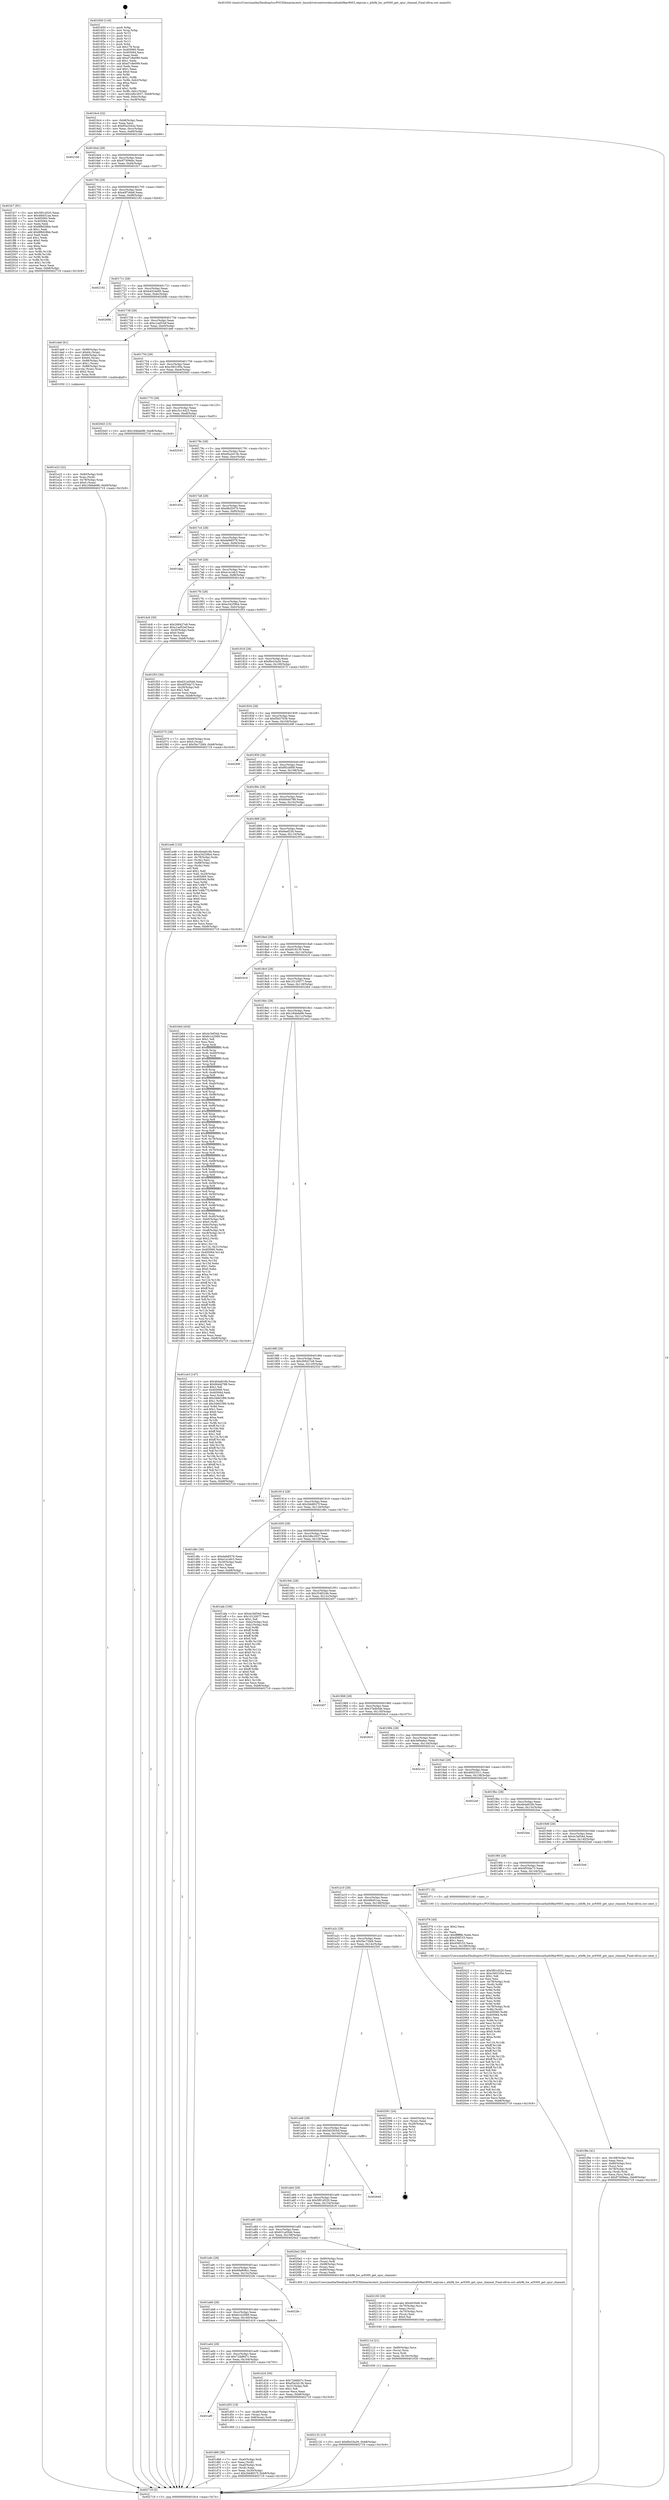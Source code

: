 digraph "0x401650" {
  label = "0x401650 (/mnt/c/Users/mathe/Desktop/tcc/POCII/binaries/extr_linuxdriversnetwirelessathath9kar9003_eeprom.c_ath9k_hw_ar9300_get_spur_channel_Final-ollvm.out::main(0))"
  labelloc = "t"
  node[shape=record]

  Entry [label="",width=0.3,height=0.3,shape=circle,fillcolor=black,style=filled]
  "0x4016c4" [label="{
     0x4016c4 [32]\l
     | [instrs]\l
     &nbsp;&nbsp;0x4016c4 \<+6\>: mov -0xb8(%rbp),%eax\l
     &nbsp;&nbsp;0x4016ca \<+2\>: mov %eax,%ecx\l
     &nbsp;&nbsp;0x4016cc \<+6\>: sub $0x95a2542e,%ecx\l
     &nbsp;&nbsp;0x4016d2 \<+6\>: mov %eax,-0xcc(%rbp)\l
     &nbsp;&nbsp;0x4016d8 \<+6\>: mov %ecx,-0xd0(%rbp)\l
     &nbsp;&nbsp;0x4016de \<+6\>: je 00000000004021b6 \<main+0xb66\>\l
  }"]
  "0x4021b6" [label="{
     0x4021b6\l
  }", style=dashed]
  "0x4016e4" [label="{
     0x4016e4 [28]\l
     | [instrs]\l
     &nbsp;&nbsp;0x4016e4 \<+5\>: jmp 00000000004016e9 \<main+0x99\>\l
     &nbsp;&nbsp;0x4016e9 \<+6\>: mov -0xcc(%rbp),%eax\l
     &nbsp;&nbsp;0x4016ef \<+5\>: sub $0x97309ebc,%eax\l
     &nbsp;&nbsp;0x4016f4 \<+6\>: mov %eax,-0xd4(%rbp)\l
     &nbsp;&nbsp;0x4016fa \<+6\>: je 0000000000401fc7 \<main+0x977\>\l
  }"]
  Exit [label="",width=0.3,height=0.3,shape=circle,fillcolor=black,style=filled,peripheries=2]
  "0x401fc7" [label="{
     0x401fc7 [91]\l
     | [instrs]\l
     &nbsp;&nbsp;0x401fc7 \<+5\>: mov $0x5f01d520,%eax\l
     &nbsp;&nbsp;0x401fcc \<+5\>: mov $0x4fd451aa,%ecx\l
     &nbsp;&nbsp;0x401fd1 \<+7\>: mov 0x405060,%edx\l
     &nbsp;&nbsp;0x401fd8 \<+7\>: mov 0x405064,%esi\l
     &nbsp;&nbsp;0x401fdf \<+2\>: mov %edx,%edi\l
     &nbsp;&nbsp;0x401fe1 \<+6\>: sub $0x8f8d28bb,%edi\l
     &nbsp;&nbsp;0x401fe7 \<+3\>: sub $0x1,%edi\l
     &nbsp;&nbsp;0x401fea \<+6\>: add $0x8f8d28bb,%edi\l
     &nbsp;&nbsp;0x401ff0 \<+3\>: imul %edi,%edx\l
     &nbsp;&nbsp;0x401ff3 \<+3\>: and $0x1,%edx\l
     &nbsp;&nbsp;0x401ff6 \<+3\>: cmp $0x0,%edx\l
     &nbsp;&nbsp;0x401ff9 \<+4\>: sete %r8b\l
     &nbsp;&nbsp;0x401ffd \<+3\>: cmp $0xa,%esi\l
     &nbsp;&nbsp;0x402000 \<+4\>: setl %r9b\l
     &nbsp;&nbsp;0x402004 \<+3\>: mov %r8b,%r10b\l
     &nbsp;&nbsp;0x402007 \<+3\>: and %r9b,%r10b\l
     &nbsp;&nbsp;0x40200a \<+3\>: xor %r9b,%r8b\l
     &nbsp;&nbsp;0x40200d \<+3\>: or %r8b,%r10b\l
     &nbsp;&nbsp;0x402010 \<+4\>: test $0x1,%r10b\l
     &nbsp;&nbsp;0x402014 \<+3\>: cmovne %ecx,%eax\l
     &nbsp;&nbsp;0x402017 \<+6\>: mov %eax,-0xb8(%rbp)\l
     &nbsp;&nbsp;0x40201d \<+5\>: jmp 0000000000402719 \<main+0x10c9\>\l
  }"]
  "0x401700" [label="{
     0x401700 [28]\l
     | [instrs]\l
     &nbsp;&nbsp;0x401700 \<+5\>: jmp 0000000000401705 \<main+0xb5\>\l
     &nbsp;&nbsp;0x401705 \<+6\>: mov -0xcc(%rbp),%eax\l
     &nbsp;&nbsp;0x40170b \<+5\>: sub $0xa0f7dde8,%eax\l
     &nbsp;&nbsp;0x401710 \<+6\>: mov %eax,-0xd8(%rbp)\l
     &nbsp;&nbsp;0x401716 \<+6\>: je 0000000000402192 \<main+0xb42\>\l
  }"]
  "0x402132" [label="{
     0x402132 [15]\l
     | [instrs]\l
     &nbsp;&nbsp;0x402132 \<+10\>: movl $0xf0e33a26,-0xb8(%rbp)\l
     &nbsp;&nbsp;0x40213c \<+5\>: jmp 0000000000402719 \<main+0x10c9\>\l
  }"]
  "0x402192" [label="{
     0x402192\l
  }", style=dashed]
  "0x40171c" [label="{
     0x40171c [28]\l
     | [instrs]\l
     &nbsp;&nbsp;0x40171c \<+5\>: jmp 0000000000401721 \<main+0xd1\>\l
     &nbsp;&nbsp;0x401721 \<+6\>: mov -0xcc(%rbp),%eax\l
     &nbsp;&nbsp;0x401727 \<+5\>: sub $0xb4524e85,%eax\l
     &nbsp;&nbsp;0x40172c \<+6\>: mov %eax,-0xdc(%rbp)\l
     &nbsp;&nbsp;0x401732 \<+6\>: je 000000000040269b \<main+0x104b\>\l
  }"]
  "0x40211d" [label="{
     0x40211d [21]\l
     | [instrs]\l
     &nbsp;&nbsp;0x40211d \<+4\>: mov -0x80(%rbp),%rcx\l
     &nbsp;&nbsp;0x402121 \<+3\>: mov (%rcx),%rcx\l
     &nbsp;&nbsp;0x402124 \<+3\>: mov %rcx,%rdi\l
     &nbsp;&nbsp;0x402127 \<+6\>: mov %eax,-0x16c(%rbp)\l
     &nbsp;&nbsp;0x40212d \<+5\>: call 0000000000401030 \<free@plt\>\l
     | [calls]\l
     &nbsp;&nbsp;0x401030 \{1\} (unknown)\l
  }"]
  "0x40269b" [label="{
     0x40269b\l
  }", style=dashed]
  "0x401738" [label="{
     0x401738 [28]\l
     | [instrs]\l
     &nbsp;&nbsp;0x401738 \<+5\>: jmp 000000000040173d \<main+0xed\>\l
     &nbsp;&nbsp;0x40173d \<+6\>: mov -0xcc(%rbp),%eax\l
     &nbsp;&nbsp;0x401743 \<+5\>: sub $0xc1ad52ef,%eax\l
     &nbsp;&nbsp;0x401748 \<+6\>: mov %eax,-0xe0(%rbp)\l
     &nbsp;&nbsp;0x40174e \<+6\>: je 0000000000401de6 \<main+0x796\>\l
  }"]
  "0x402100" [label="{
     0x402100 [29]\l
     | [instrs]\l
     &nbsp;&nbsp;0x402100 \<+10\>: movabs $0x4030d6,%rdi\l
     &nbsp;&nbsp;0x40210a \<+4\>: mov -0x70(%rbp),%rcx\l
     &nbsp;&nbsp;0x40210e \<+2\>: mov %eax,(%rcx)\l
     &nbsp;&nbsp;0x402110 \<+4\>: mov -0x70(%rbp),%rcx\l
     &nbsp;&nbsp;0x402114 \<+2\>: mov (%rcx),%esi\l
     &nbsp;&nbsp;0x402116 \<+2\>: mov $0x0,%al\l
     &nbsp;&nbsp;0x402118 \<+5\>: call 0000000000401040 \<printf@plt\>\l
     | [calls]\l
     &nbsp;&nbsp;0x401040 \{1\} (unknown)\l
  }"]
  "0x401de6" [label="{
     0x401de6 [61]\l
     | [instrs]\l
     &nbsp;&nbsp;0x401de6 \<+7\>: mov -0x98(%rbp),%rax\l
     &nbsp;&nbsp;0x401ded \<+6\>: movl $0x64,(%rax)\l
     &nbsp;&nbsp;0x401df3 \<+7\>: mov -0x90(%rbp),%rax\l
     &nbsp;&nbsp;0x401dfa \<+6\>: movl $0x64,(%rax)\l
     &nbsp;&nbsp;0x401e00 \<+7\>: mov -0x88(%rbp),%rax\l
     &nbsp;&nbsp;0x401e07 \<+6\>: movl $0x1,(%rax)\l
     &nbsp;&nbsp;0x401e0d \<+7\>: mov -0x88(%rbp),%rax\l
     &nbsp;&nbsp;0x401e14 \<+3\>: movslq (%rax),%rax\l
     &nbsp;&nbsp;0x401e17 \<+4\>: shl $0x2,%rax\l
     &nbsp;&nbsp;0x401e1b \<+3\>: mov %rax,%rdi\l
     &nbsp;&nbsp;0x401e1e \<+5\>: call 0000000000401050 \<malloc@plt\>\l
     | [calls]\l
     &nbsp;&nbsp;0x401050 \{1\} (unknown)\l
  }"]
  "0x401754" [label="{
     0x401754 [28]\l
     | [instrs]\l
     &nbsp;&nbsp;0x401754 \<+5\>: jmp 0000000000401759 \<main+0x109\>\l
     &nbsp;&nbsp;0x401759 \<+6\>: mov -0xcc(%rbp),%eax\l
     &nbsp;&nbsp;0x40175f \<+5\>: sub $0xc583195e,%eax\l
     &nbsp;&nbsp;0x401764 \<+6\>: mov %eax,-0xe4(%rbp)\l
     &nbsp;&nbsp;0x40176a \<+6\>: je 00000000004020d3 \<main+0xa83\>\l
  }"]
  "0x401f9e" [label="{
     0x401f9e [41]\l
     | [instrs]\l
     &nbsp;&nbsp;0x401f9e \<+6\>: mov -0x168(%rbp),%ecx\l
     &nbsp;&nbsp;0x401fa4 \<+3\>: imul %eax,%ecx\l
     &nbsp;&nbsp;0x401fa7 \<+4\>: mov -0x80(%rbp),%rsi\l
     &nbsp;&nbsp;0x401fab \<+3\>: mov (%rsi),%rsi\l
     &nbsp;&nbsp;0x401fae \<+4\>: mov -0x78(%rbp),%rdi\l
     &nbsp;&nbsp;0x401fb2 \<+3\>: movslq (%rdi),%rdi\l
     &nbsp;&nbsp;0x401fb5 \<+3\>: mov %ecx,(%rsi,%rdi,4)\l
     &nbsp;&nbsp;0x401fb8 \<+10\>: movl $0x97309ebc,-0xb8(%rbp)\l
     &nbsp;&nbsp;0x401fc2 \<+5\>: jmp 0000000000402719 \<main+0x10c9\>\l
  }"]
  "0x4020d3" [label="{
     0x4020d3 [15]\l
     | [instrs]\l
     &nbsp;&nbsp;0x4020d3 \<+10\>: movl $0x184bde96,-0xb8(%rbp)\l
     &nbsp;&nbsp;0x4020dd \<+5\>: jmp 0000000000402719 \<main+0x10c9\>\l
  }"]
  "0x401770" [label="{
     0x401770 [28]\l
     | [instrs]\l
     &nbsp;&nbsp;0x401770 \<+5\>: jmp 0000000000401775 \<main+0x125\>\l
     &nbsp;&nbsp;0x401775 \<+6\>: mov -0xcc(%rbp),%eax\l
     &nbsp;&nbsp;0x40177b \<+5\>: sub $0xc5c14423,%eax\l
     &nbsp;&nbsp;0x401780 \<+6\>: mov %eax,-0xe8(%rbp)\l
     &nbsp;&nbsp;0x401786 \<+6\>: je 0000000000402543 \<main+0xef3\>\l
  }"]
  "0x401f76" [label="{
     0x401f76 [40]\l
     | [instrs]\l
     &nbsp;&nbsp;0x401f76 \<+5\>: mov $0x2,%ecx\l
     &nbsp;&nbsp;0x401f7b \<+1\>: cltd\l
     &nbsp;&nbsp;0x401f7c \<+2\>: idiv %ecx\l
     &nbsp;&nbsp;0x401f7e \<+6\>: imul $0xfffffffe,%edx,%ecx\l
     &nbsp;&nbsp;0x401f84 \<+6\>: sub $0x456f153,%ecx\l
     &nbsp;&nbsp;0x401f8a \<+3\>: add $0x1,%ecx\l
     &nbsp;&nbsp;0x401f8d \<+6\>: add $0x456f153,%ecx\l
     &nbsp;&nbsp;0x401f93 \<+6\>: mov %ecx,-0x168(%rbp)\l
     &nbsp;&nbsp;0x401f99 \<+5\>: call 0000000000401160 \<next_i\>\l
     | [calls]\l
     &nbsp;&nbsp;0x401160 \{1\} (/mnt/c/Users/mathe/Desktop/tcc/POCII/binaries/extr_linuxdriversnetwirelessathath9kar9003_eeprom.c_ath9k_hw_ar9300_get_spur_channel_Final-ollvm.out::next_i)\l
  }"]
  "0x402543" [label="{
     0x402543\l
  }", style=dashed]
  "0x40178c" [label="{
     0x40178c [28]\l
     | [instrs]\l
     &nbsp;&nbsp;0x40178c \<+5\>: jmp 0000000000401791 \<main+0x141\>\l
     &nbsp;&nbsp;0x401791 \<+6\>: mov -0xcc(%rbp),%eax\l
     &nbsp;&nbsp;0x401797 \<+5\>: sub $0xd5a2d13b,%eax\l
     &nbsp;&nbsp;0x40179c \<+6\>: mov %eax,-0xec(%rbp)\l
     &nbsp;&nbsp;0x4017a2 \<+6\>: je 0000000000401d34 \<main+0x6e4\>\l
  }"]
  "0x401e23" [label="{
     0x401e23 [32]\l
     | [instrs]\l
     &nbsp;&nbsp;0x401e23 \<+4\>: mov -0x80(%rbp),%rdi\l
     &nbsp;&nbsp;0x401e27 \<+3\>: mov %rax,(%rdi)\l
     &nbsp;&nbsp;0x401e2a \<+4\>: mov -0x78(%rbp),%rax\l
     &nbsp;&nbsp;0x401e2e \<+6\>: movl $0x0,(%rax)\l
     &nbsp;&nbsp;0x401e34 \<+10\>: movl $0x184bde96,-0xb8(%rbp)\l
     &nbsp;&nbsp;0x401e3e \<+5\>: jmp 0000000000402719 \<main+0x10c9\>\l
  }"]
  "0x401d34" [label="{
     0x401d34\l
  }", style=dashed]
  "0x4017a8" [label="{
     0x4017a8 [28]\l
     | [instrs]\l
     &nbsp;&nbsp;0x4017a8 \<+5\>: jmp 00000000004017ad \<main+0x15d\>\l
     &nbsp;&nbsp;0x4017ad \<+6\>: mov -0xcc(%rbp),%eax\l
     &nbsp;&nbsp;0x4017b3 \<+5\>: sub $0xd8cf2070,%eax\l
     &nbsp;&nbsp;0x4017b8 \<+6\>: mov %eax,-0xf0(%rbp)\l
     &nbsp;&nbsp;0x4017be \<+6\>: je 0000000000402211 \<main+0xbc1\>\l
  }"]
  "0x401d68" [label="{
     0x401d68 [36]\l
     | [instrs]\l
     &nbsp;&nbsp;0x401d68 \<+7\>: mov -0xa0(%rbp),%rdi\l
     &nbsp;&nbsp;0x401d6f \<+2\>: mov %eax,(%rdi)\l
     &nbsp;&nbsp;0x401d71 \<+7\>: mov -0xa0(%rbp),%rdi\l
     &nbsp;&nbsp;0x401d78 \<+2\>: mov (%rdi),%eax\l
     &nbsp;&nbsp;0x401d7a \<+3\>: mov %eax,-0x30(%rbp)\l
     &nbsp;&nbsp;0x401d7d \<+10\>: movl $0x2bb8027f,-0xb8(%rbp)\l
     &nbsp;&nbsp;0x401d87 \<+5\>: jmp 0000000000402719 \<main+0x10c9\>\l
  }"]
  "0x402211" [label="{
     0x402211\l
  }", style=dashed]
  "0x4017c4" [label="{
     0x4017c4 [28]\l
     | [instrs]\l
     &nbsp;&nbsp;0x4017c4 \<+5\>: jmp 00000000004017c9 \<main+0x179\>\l
     &nbsp;&nbsp;0x4017c9 \<+6\>: mov -0xcc(%rbp),%eax\l
     &nbsp;&nbsp;0x4017cf \<+5\>: sub $0xda9df376,%eax\l
     &nbsp;&nbsp;0x4017d4 \<+6\>: mov %eax,-0xf4(%rbp)\l
     &nbsp;&nbsp;0x4017da \<+6\>: je 0000000000401daa \<main+0x75a\>\l
  }"]
  "0x401af0" [label="{
     0x401af0\l
  }", style=dashed]
  "0x401daa" [label="{
     0x401daa\l
  }", style=dashed]
  "0x4017e0" [label="{
     0x4017e0 [28]\l
     | [instrs]\l
     &nbsp;&nbsp;0x4017e0 \<+5\>: jmp 00000000004017e5 \<main+0x195\>\l
     &nbsp;&nbsp;0x4017e5 \<+6\>: mov -0xcc(%rbp),%eax\l
     &nbsp;&nbsp;0x4017eb \<+5\>: sub $0xe1a1efc3,%eax\l
     &nbsp;&nbsp;0x4017f0 \<+6\>: mov %eax,-0xf8(%rbp)\l
     &nbsp;&nbsp;0x4017f6 \<+6\>: je 0000000000401dc8 \<main+0x778\>\l
  }"]
  "0x401d55" [label="{
     0x401d55 [19]\l
     | [instrs]\l
     &nbsp;&nbsp;0x401d55 \<+7\>: mov -0xa8(%rbp),%rax\l
     &nbsp;&nbsp;0x401d5c \<+3\>: mov (%rax),%rax\l
     &nbsp;&nbsp;0x401d5f \<+4\>: mov 0x8(%rax),%rdi\l
     &nbsp;&nbsp;0x401d63 \<+5\>: call 0000000000401060 \<atoi@plt\>\l
     | [calls]\l
     &nbsp;&nbsp;0x401060 \{1\} (unknown)\l
  }"]
  "0x401dc8" [label="{
     0x401dc8 [30]\l
     | [instrs]\l
     &nbsp;&nbsp;0x401dc8 \<+5\>: mov $0x268427e8,%eax\l
     &nbsp;&nbsp;0x401dcd \<+5\>: mov $0xc1ad52ef,%ecx\l
     &nbsp;&nbsp;0x401dd2 \<+3\>: mov -0x30(%rbp),%edx\l
     &nbsp;&nbsp;0x401dd5 \<+3\>: cmp $0x0,%edx\l
     &nbsp;&nbsp;0x401dd8 \<+3\>: cmove %ecx,%eax\l
     &nbsp;&nbsp;0x401ddb \<+6\>: mov %eax,-0xb8(%rbp)\l
     &nbsp;&nbsp;0x401de1 \<+5\>: jmp 0000000000402719 \<main+0x10c9\>\l
  }"]
  "0x4017fc" [label="{
     0x4017fc [28]\l
     | [instrs]\l
     &nbsp;&nbsp;0x4017fc \<+5\>: jmp 0000000000401801 \<main+0x1b1\>\l
     &nbsp;&nbsp;0x401801 \<+6\>: mov -0xcc(%rbp),%eax\l
     &nbsp;&nbsp;0x401807 \<+5\>: sub $0xe34259b4,%eax\l
     &nbsp;&nbsp;0x40180c \<+6\>: mov %eax,-0xfc(%rbp)\l
     &nbsp;&nbsp;0x401812 \<+6\>: je 0000000000401f53 \<main+0x903\>\l
  }"]
  "0x401ad4" [label="{
     0x401ad4 [28]\l
     | [instrs]\l
     &nbsp;&nbsp;0x401ad4 \<+5\>: jmp 0000000000401ad9 \<main+0x489\>\l
     &nbsp;&nbsp;0x401ad9 \<+6\>: mov -0xcc(%rbp),%eax\l
     &nbsp;&nbsp;0x401adf \<+5\>: sub $0x72dd6d7c,%eax\l
     &nbsp;&nbsp;0x401ae4 \<+6\>: mov %eax,-0x164(%rbp)\l
     &nbsp;&nbsp;0x401aea \<+6\>: je 0000000000401d55 \<main+0x705\>\l
  }"]
  "0x401f53" [label="{
     0x401f53 [30]\l
     | [instrs]\l
     &nbsp;&nbsp;0x401f53 \<+5\>: mov $0x631a05dd,%eax\l
     &nbsp;&nbsp;0x401f58 \<+5\>: mov $0x4f55da73,%ecx\l
     &nbsp;&nbsp;0x401f5d \<+3\>: mov -0x29(%rbp),%dl\l
     &nbsp;&nbsp;0x401f60 \<+3\>: test $0x1,%dl\l
     &nbsp;&nbsp;0x401f63 \<+3\>: cmovne %ecx,%eax\l
     &nbsp;&nbsp;0x401f66 \<+6\>: mov %eax,-0xb8(%rbp)\l
     &nbsp;&nbsp;0x401f6c \<+5\>: jmp 0000000000402719 \<main+0x10c9\>\l
  }"]
  "0x401818" [label="{
     0x401818 [28]\l
     | [instrs]\l
     &nbsp;&nbsp;0x401818 \<+5\>: jmp 000000000040181d \<main+0x1cd\>\l
     &nbsp;&nbsp;0x40181d \<+6\>: mov -0xcc(%rbp),%eax\l
     &nbsp;&nbsp;0x401823 \<+5\>: sub $0xf0e33a26,%eax\l
     &nbsp;&nbsp;0x401828 \<+6\>: mov %eax,-0x100(%rbp)\l
     &nbsp;&nbsp;0x40182e \<+6\>: je 0000000000402575 \<main+0xf25\>\l
  }"]
  "0x401d16" [label="{
     0x401d16 [30]\l
     | [instrs]\l
     &nbsp;&nbsp;0x401d16 \<+5\>: mov $0x72dd6d7c,%eax\l
     &nbsp;&nbsp;0x401d1b \<+5\>: mov $0xd5a2d13b,%ecx\l
     &nbsp;&nbsp;0x401d20 \<+3\>: mov -0x31(%rbp),%dl\l
     &nbsp;&nbsp;0x401d23 \<+3\>: test $0x1,%dl\l
     &nbsp;&nbsp;0x401d26 \<+3\>: cmovne %ecx,%eax\l
     &nbsp;&nbsp;0x401d29 \<+6\>: mov %eax,-0xb8(%rbp)\l
     &nbsp;&nbsp;0x401d2f \<+5\>: jmp 0000000000402719 \<main+0x10c9\>\l
  }"]
  "0x402575" [label="{
     0x402575 [28]\l
     | [instrs]\l
     &nbsp;&nbsp;0x402575 \<+7\>: mov -0xb0(%rbp),%rax\l
     &nbsp;&nbsp;0x40257c \<+6\>: movl $0x0,(%rax)\l
     &nbsp;&nbsp;0x402582 \<+10\>: movl $0x5bc72bf4,-0xb8(%rbp)\l
     &nbsp;&nbsp;0x40258c \<+5\>: jmp 0000000000402719 \<main+0x10c9\>\l
  }"]
  "0x401834" [label="{
     0x401834 [28]\l
     | [instrs]\l
     &nbsp;&nbsp;0x401834 \<+5\>: jmp 0000000000401839 \<main+0x1e9\>\l
     &nbsp;&nbsp;0x401839 \<+6\>: mov -0xcc(%rbp),%eax\l
     &nbsp;&nbsp;0x40183f \<+5\>: sub $0xf5b57638,%eax\l
     &nbsp;&nbsp;0x401844 \<+6\>: mov %eax,-0x104(%rbp)\l
     &nbsp;&nbsp;0x40184a \<+6\>: je 000000000040249f \<main+0xe4f\>\l
  }"]
  "0x401ab8" [label="{
     0x401ab8 [28]\l
     | [instrs]\l
     &nbsp;&nbsp;0x401ab8 \<+5\>: jmp 0000000000401abd \<main+0x46d\>\l
     &nbsp;&nbsp;0x401abd \<+6\>: mov -0xcc(%rbp),%eax\l
     &nbsp;&nbsp;0x401ac3 \<+5\>: sub $0x6c1e2069,%eax\l
     &nbsp;&nbsp;0x401ac8 \<+6\>: mov %eax,-0x160(%rbp)\l
     &nbsp;&nbsp;0x401ace \<+6\>: je 0000000000401d16 \<main+0x6c6\>\l
  }"]
  "0x40249f" [label="{
     0x40249f\l
  }", style=dashed]
  "0x401850" [label="{
     0x401850 [28]\l
     | [instrs]\l
     &nbsp;&nbsp;0x401850 \<+5\>: jmp 0000000000401855 \<main+0x205\>\l
     &nbsp;&nbsp;0x401855 \<+6\>: mov -0xcc(%rbp),%eax\l
     &nbsp;&nbsp;0x40185b \<+5\>: sub $0xf92cbf09,%eax\l
     &nbsp;&nbsp;0x401860 \<+6\>: mov %eax,-0x108(%rbp)\l
     &nbsp;&nbsp;0x401866 \<+6\>: je 0000000000402561 \<main+0xf11\>\l
  }"]
  "0x4022fe" [label="{
     0x4022fe\l
  }", style=dashed]
  "0x402561" [label="{
     0x402561\l
  }", style=dashed]
  "0x40186c" [label="{
     0x40186c [28]\l
     | [instrs]\l
     &nbsp;&nbsp;0x40186c \<+5\>: jmp 0000000000401871 \<main+0x221\>\l
     &nbsp;&nbsp;0x401871 \<+6\>: mov -0xcc(%rbp),%eax\l
     &nbsp;&nbsp;0x401877 \<+5\>: sub $0xfd4dd788,%eax\l
     &nbsp;&nbsp;0x40187c \<+6\>: mov %eax,-0x10c(%rbp)\l
     &nbsp;&nbsp;0x401882 \<+6\>: je 0000000000401ed6 \<main+0x886\>\l
  }"]
  "0x401a9c" [label="{
     0x401a9c [28]\l
     | [instrs]\l
     &nbsp;&nbsp;0x401a9c \<+5\>: jmp 0000000000401aa1 \<main+0x451\>\l
     &nbsp;&nbsp;0x401aa1 \<+6\>: mov -0xcc(%rbp),%eax\l
     &nbsp;&nbsp;0x401aa7 \<+5\>: sub $0x69a909cc,%eax\l
     &nbsp;&nbsp;0x401aac \<+6\>: mov %eax,-0x15c(%rbp)\l
     &nbsp;&nbsp;0x401ab2 \<+6\>: je 00000000004022fe \<main+0xcae\>\l
  }"]
  "0x401ed6" [label="{
     0x401ed6 [125]\l
     | [instrs]\l
     &nbsp;&nbsp;0x401ed6 \<+5\>: mov $0x4b4a816b,%eax\l
     &nbsp;&nbsp;0x401edb \<+5\>: mov $0xe34259b4,%ecx\l
     &nbsp;&nbsp;0x401ee0 \<+4\>: mov -0x78(%rbp),%rdx\l
     &nbsp;&nbsp;0x401ee4 \<+2\>: mov (%rdx),%esi\l
     &nbsp;&nbsp;0x401ee6 \<+7\>: mov -0x88(%rbp),%rdx\l
     &nbsp;&nbsp;0x401eed \<+2\>: cmp (%rdx),%esi\l
     &nbsp;&nbsp;0x401eef \<+4\>: setl %dil\l
     &nbsp;&nbsp;0x401ef3 \<+4\>: and $0x1,%dil\l
     &nbsp;&nbsp;0x401ef7 \<+4\>: mov %dil,-0x29(%rbp)\l
     &nbsp;&nbsp;0x401efb \<+7\>: mov 0x405060,%esi\l
     &nbsp;&nbsp;0x401f02 \<+8\>: mov 0x405064,%r8d\l
     &nbsp;&nbsp;0x401f0a \<+3\>: mov %esi,%r9d\l
     &nbsp;&nbsp;0x401f0d \<+7\>: add $0x7c4fb772,%r9d\l
     &nbsp;&nbsp;0x401f14 \<+4\>: sub $0x1,%r9d\l
     &nbsp;&nbsp;0x401f18 \<+7\>: sub $0x7c4fb772,%r9d\l
     &nbsp;&nbsp;0x401f1f \<+4\>: imul %r9d,%esi\l
     &nbsp;&nbsp;0x401f23 \<+3\>: and $0x1,%esi\l
     &nbsp;&nbsp;0x401f26 \<+3\>: cmp $0x0,%esi\l
     &nbsp;&nbsp;0x401f29 \<+4\>: sete %dil\l
     &nbsp;&nbsp;0x401f2d \<+4\>: cmp $0xa,%r8d\l
     &nbsp;&nbsp;0x401f31 \<+4\>: setl %r10b\l
     &nbsp;&nbsp;0x401f35 \<+3\>: mov %dil,%r11b\l
     &nbsp;&nbsp;0x401f38 \<+3\>: and %r10b,%r11b\l
     &nbsp;&nbsp;0x401f3b \<+3\>: xor %r10b,%dil\l
     &nbsp;&nbsp;0x401f3e \<+3\>: or %dil,%r11b\l
     &nbsp;&nbsp;0x401f41 \<+4\>: test $0x1,%r11b\l
     &nbsp;&nbsp;0x401f45 \<+3\>: cmovne %ecx,%eax\l
     &nbsp;&nbsp;0x401f48 \<+6\>: mov %eax,-0xb8(%rbp)\l
     &nbsp;&nbsp;0x401f4e \<+5\>: jmp 0000000000402719 \<main+0x10c9\>\l
  }"]
  "0x401888" [label="{
     0x401888 [28]\l
     | [instrs]\l
     &nbsp;&nbsp;0x401888 \<+5\>: jmp 000000000040188d \<main+0x23d\>\l
     &nbsp;&nbsp;0x40188d \<+6\>: mov -0xcc(%rbp),%eax\l
     &nbsp;&nbsp;0x401893 \<+5\>: sub $0x9aef230,%eax\l
     &nbsp;&nbsp;0x401898 \<+6\>: mov %eax,-0x110(%rbp)\l
     &nbsp;&nbsp;0x40189e \<+6\>: je 0000000000402391 \<main+0xd41\>\l
  }"]
  "0x4020e2" [label="{
     0x4020e2 [30]\l
     | [instrs]\l
     &nbsp;&nbsp;0x4020e2 \<+4\>: mov -0x80(%rbp),%rax\l
     &nbsp;&nbsp;0x4020e6 \<+3\>: mov (%rax),%rdi\l
     &nbsp;&nbsp;0x4020e9 \<+7\>: mov -0x98(%rbp),%rax\l
     &nbsp;&nbsp;0x4020f0 \<+2\>: mov (%rax),%esi\l
     &nbsp;&nbsp;0x4020f2 \<+7\>: mov -0x90(%rbp),%rax\l
     &nbsp;&nbsp;0x4020f9 \<+2\>: mov (%rax),%edx\l
     &nbsp;&nbsp;0x4020fb \<+5\>: call 0000000000401400 \<ath9k_hw_ar9300_get_spur_channel\>\l
     | [calls]\l
     &nbsp;&nbsp;0x401400 \{1\} (/mnt/c/Users/mathe/Desktop/tcc/POCII/binaries/extr_linuxdriversnetwirelessathath9kar9003_eeprom.c_ath9k_hw_ar9300_get_spur_channel_Final-ollvm.out::ath9k_hw_ar9300_get_spur_channel)\l
  }"]
  "0x402391" [label="{
     0x402391\l
  }", style=dashed]
  "0x4018a4" [label="{
     0x4018a4 [28]\l
     | [instrs]\l
     &nbsp;&nbsp;0x4018a4 \<+5\>: jmp 00000000004018a9 \<main+0x259\>\l
     &nbsp;&nbsp;0x4018a9 \<+6\>: mov -0xcc(%rbp),%eax\l
     &nbsp;&nbsp;0x4018af \<+5\>: sub $0xb618130,%eax\l
     &nbsp;&nbsp;0x4018b4 \<+6\>: mov %eax,-0x114(%rbp)\l
     &nbsp;&nbsp;0x4018ba \<+6\>: je 0000000000402416 \<main+0xdc6\>\l
  }"]
  "0x401a80" [label="{
     0x401a80 [28]\l
     | [instrs]\l
     &nbsp;&nbsp;0x401a80 \<+5\>: jmp 0000000000401a85 \<main+0x435\>\l
     &nbsp;&nbsp;0x401a85 \<+6\>: mov -0xcc(%rbp),%eax\l
     &nbsp;&nbsp;0x401a8b \<+5\>: sub $0x631a05dd,%eax\l
     &nbsp;&nbsp;0x401a90 \<+6\>: mov %eax,-0x158(%rbp)\l
     &nbsp;&nbsp;0x401a96 \<+6\>: je 00000000004020e2 \<main+0xa92\>\l
  }"]
  "0x402416" [label="{
     0x402416\l
  }", style=dashed]
  "0x4018c0" [label="{
     0x4018c0 [28]\l
     | [instrs]\l
     &nbsp;&nbsp;0x4018c0 \<+5\>: jmp 00000000004018c5 \<main+0x275\>\l
     &nbsp;&nbsp;0x4018c5 \<+6\>: mov -0xcc(%rbp),%eax\l
     &nbsp;&nbsp;0x4018cb \<+5\>: sub $0x10120077,%eax\l
     &nbsp;&nbsp;0x4018d0 \<+6\>: mov %eax,-0x118(%rbp)\l
     &nbsp;&nbsp;0x4018d6 \<+6\>: je 0000000000401b64 \<main+0x514\>\l
  }"]
  "0x402616" [label="{
     0x402616\l
  }", style=dashed]
  "0x401b64" [label="{
     0x401b64 [434]\l
     | [instrs]\l
     &nbsp;&nbsp;0x401b64 \<+5\>: mov $0x4c3ef34d,%eax\l
     &nbsp;&nbsp;0x401b69 \<+5\>: mov $0x6c1e2069,%ecx\l
     &nbsp;&nbsp;0x401b6e \<+2\>: mov $0x1,%dl\l
     &nbsp;&nbsp;0x401b70 \<+2\>: xor %esi,%esi\l
     &nbsp;&nbsp;0x401b72 \<+3\>: mov %rsp,%rdi\l
     &nbsp;&nbsp;0x401b75 \<+4\>: add $0xfffffffffffffff0,%rdi\l
     &nbsp;&nbsp;0x401b79 \<+3\>: mov %rdi,%rsp\l
     &nbsp;&nbsp;0x401b7c \<+7\>: mov %rdi,-0xb0(%rbp)\l
     &nbsp;&nbsp;0x401b83 \<+3\>: mov %rsp,%rdi\l
     &nbsp;&nbsp;0x401b86 \<+4\>: add $0xfffffffffffffff0,%rdi\l
     &nbsp;&nbsp;0x401b8a \<+3\>: mov %rdi,%rsp\l
     &nbsp;&nbsp;0x401b8d \<+3\>: mov %rsp,%r8\l
     &nbsp;&nbsp;0x401b90 \<+4\>: add $0xfffffffffffffff0,%r8\l
     &nbsp;&nbsp;0x401b94 \<+3\>: mov %r8,%rsp\l
     &nbsp;&nbsp;0x401b97 \<+7\>: mov %r8,-0xa8(%rbp)\l
     &nbsp;&nbsp;0x401b9e \<+3\>: mov %rsp,%r8\l
     &nbsp;&nbsp;0x401ba1 \<+4\>: add $0xfffffffffffffff0,%r8\l
     &nbsp;&nbsp;0x401ba5 \<+3\>: mov %r8,%rsp\l
     &nbsp;&nbsp;0x401ba8 \<+7\>: mov %r8,-0xa0(%rbp)\l
     &nbsp;&nbsp;0x401baf \<+3\>: mov %rsp,%r8\l
     &nbsp;&nbsp;0x401bb2 \<+4\>: add $0xfffffffffffffff0,%r8\l
     &nbsp;&nbsp;0x401bb6 \<+3\>: mov %r8,%rsp\l
     &nbsp;&nbsp;0x401bb9 \<+7\>: mov %r8,-0x98(%rbp)\l
     &nbsp;&nbsp;0x401bc0 \<+3\>: mov %rsp,%r8\l
     &nbsp;&nbsp;0x401bc3 \<+4\>: add $0xfffffffffffffff0,%r8\l
     &nbsp;&nbsp;0x401bc7 \<+3\>: mov %r8,%rsp\l
     &nbsp;&nbsp;0x401bca \<+7\>: mov %r8,-0x90(%rbp)\l
     &nbsp;&nbsp;0x401bd1 \<+3\>: mov %rsp,%r8\l
     &nbsp;&nbsp;0x401bd4 \<+4\>: add $0xfffffffffffffff0,%r8\l
     &nbsp;&nbsp;0x401bd8 \<+3\>: mov %r8,%rsp\l
     &nbsp;&nbsp;0x401bdb \<+7\>: mov %r8,-0x88(%rbp)\l
     &nbsp;&nbsp;0x401be2 \<+3\>: mov %rsp,%r8\l
     &nbsp;&nbsp;0x401be5 \<+4\>: add $0xfffffffffffffff0,%r8\l
     &nbsp;&nbsp;0x401be9 \<+3\>: mov %r8,%rsp\l
     &nbsp;&nbsp;0x401bec \<+4\>: mov %r8,-0x80(%rbp)\l
     &nbsp;&nbsp;0x401bf0 \<+3\>: mov %rsp,%r8\l
     &nbsp;&nbsp;0x401bf3 \<+4\>: add $0xfffffffffffffff0,%r8\l
     &nbsp;&nbsp;0x401bf7 \<+3\>: mov %r8,%rsp\l
     &nbsp;&nbsp;0x401bfa \<+4\>: mov %r8,-0x78(%rbp)\l
     &nbsp;&nbsp;0x401bfe \<+3\>: mov %rsp,%r8\l
     &nbsp;&nbsp;0x401c01 \<+4\>: add $0xfffffffffffffff0,%r8\l
     &nbsp;&nbsp;0x401c05 \<+3\>: mov %r8,%rsp\l
     &nbsp;&nbsp;0x401c08 \<+4\>: mov %r8,-0x70(%rbp)\l
     &nbsp;&nbsp;0x401c0c \<+3\>: mov %rsp,%r8\l
     &nbsp;&nbsp;0x401c0f \<+4\>: add $0xfffffffffffffff0,%r8\l
     &nbsp;&nbsp;0x401c13 \<+3\>: mov %r8,%rsp\l
     &nbsp;&nbsp;0x401c16 \<+4\>: mov %r8,-0x68(%rbp)\l
     &nbsp;&nbsp;0x401c1a \<+3\>: mov %rsp,%r8\l
     &nbsp;&nbsp;0x401c1d \<+4\>: add $0xfffffffffffffff0,%r8\l
     &nbsp;&nbsp;0x401c21 \<+3\>: mov %r8,%rsp\l
     &nbsp;&nbsp;0x401c24 \<+4\>: mov %r8,-0x60(%rbp)\l
     &nbsp;&nbsp;0x401c28 \<+3\>: mov %rsp,%r8\l
     &nbsp;&nbsp;0x401c2b \<+4\>: add $0xfffffffffffffff0,%r8\l
     &nbsp;&nbsp;0x401c2f \<+3\>: mov %r8,%rsp\l
     &nbsp;&nbsp;0x401c32 \<+4\>: mov %r8,-0x58(%rbp)\l
     &nbsp;&nbsp;0x401c36 \<+3\>: mov %rsp,%r8\l
     &nbsp;&nbsp;0x401c39 \<+4\>: add $0xfffffffffffffff0,%r8\l
     &nbsp;&nbsp;0x401c3d \<+3\>: mov %r8,%rsp\l
     &nbsp;&nbsp;0x401c40 \<+4\>: mov %r8,-0x50(%rbp)\l
     &nbsp;&nbsp;0x401c44 \<+3\>: mov %rsp,%r8\l
     &nbsp;&nbsp;0x401c47 \<+4\>: add $0xfffffffffffffff0,%r8\l
     &nbsp;&nbsp;0x401c4b \<+3\>: mov %r8,%rsp\l
     &nbsp;&nbsp;0x401c4e \<+4\>: mov %r8,-0x48(%rbp)\l
     &nbsp;&nbsp;0x401c52 \<+3\>: mov %rsp,%r8\l
     &nbsp;&nbsp;0x401c55 \<+4\>: add $0xfffffffffffffff0,%r8\l
     &nbsp;&nbsp;0x401c59 \<+3\>: mov %r8,%rsp\l
     &nbsp;&nbsp;0x401c5c \<+4\>: mov %r8,-0x40(%rbp)\l
     &nbsp;&nbsp;0x401c60 \<+7\>: mov -0xb0(%rbp),%r8\l
     &nbsp;&nbsp;0x401c67 \<+7\>: movl $0x0,(%r8)\l
     &nbsp;&nbsp;0x401c6e \<+7\>: mov -0xbc(%rbp),%r9d\l
     &nbsp;&nbsp;0x401c75 \<+3\>: mov %r9d,(%rdi)\l
     &nbsp;&nbsp;0x401c78 \<+7\>: mov -0xa8(%rbp),%r8\l
     &nbsp;&nbsp;0x401c7f \<+7\>: mov -0xc8(%rbp),%r10\l
     &nbsp;&nbsp;0x401c86 \<+3\>: mov %r10,(%r8)\l
     &nbsp;&nbsp;0x401c89 \<+3\>: cmpl $0x2,(%rdi)\l
     &nbsp;&nbsp;0x401c8c \<+4\>: setne %r11b\l
     &nbsp;&nbsp;0x401c90 \<+4\>: and $0x1,%r11b\l
     &nbsp;&nbsp;0x401c94 \<+4\>: mov %r11b,-0x31(%rbp)\l
     &nbsp;&nbsp;0x401c98 \<+7\>: mov 0x405060,%ebx\l
     &nbsp;&nbsp;0x401c9f \<+8\>: mov 0x405064,%r14d\l
     &nbsp;&nbsp;0x401ca7 \<+3\>: sub $0x1,%esi\l
     &nbsp;&nbsp;0x401caa \<+3\>: mov %ebx,%r15d\l
     &nbsp;&nbsp;0x401cad \<+3\>: add %esi,%r15d\l
     &nbsp;&nbsp;0x401cb0 \<+4\>: imul %r15d,%ebx\l
     &nbsp;&nbsp;0x401cb4 \<+3\>: and $0x1,%ebx\l
     &nbsp;&nbsp;0x401cb7 \<+3\>: cmp $0x0,%ebx\l
     &nbsp;&nbsp;0x401cba \<+4\>: sete %r11b\l
     &nbsp;&nbsp;0x401cbe \<+4\>: cmp $0xa,%r14d\l
     &nbsp;&nbsp;0x401cc2 \<+4\>: setl %r12b\l
     &nbsp;&nbsp;0x401cc6 \<+3\>: mov %r11b,%r13b\l
     &nbsp;&nbsp;0x401cc9 \<+4\>: xor $0xff,%r13b\l
     &nbsp;&nbsp;0x401ccd \<+3\>: mov %r12b,%sil\l
     &nbsp;&nbsp;0x401cd0 \<+4\>: xor $0xff,%sil\l
     &nbsp;&nbsp;0x401cd4 \<+3\>: xor $0x1,%dl\l
     &nbsp;&nbsp;0x401cd7 \<+3\>: mov %r13b,%dil\l
     &nbsp;&nbsp;0x401cda \<+4\>: and $0xff,%dil\l
     &nbsp;&nbsp;0x401cde \<+3\>: and %dl,%r11b\l
     &nbsp;&nbsp;0x401ce1 \<+3\>: mov %sil,%r8b\l
     &nbsp;&nbsp;0x401ce4 \<+4\>: and $0xff,%r8b\l
     &nbsp;&nbsp;0x401ce8 \<+3\>: and %dl,%r12b\l
     &nbsp;&nbsp;0x401ceb \<+3\>: or %r11b,%dil\l
     &nbsp;&nbsp;0x401cee \<+3\>: or %r12b,%r8b\l
     &nbsp;&nbsp;0x401cf1 \<+3\>: xor %r8b,%dil\l
     &nbsp;&nbsp;0x401cf4 \<+3\>: or %sil,%r13b\l
     &nbsp;&nbsp;0x401cf7 \<+4\>: xor $0xff,%r13b\l
     &nbsp;&nbsp;0x401cfb \<+3\>: or $0x1,%dl\l
     &nbsp;&nbsp;0x401cfe \<+3\>: and %dl,%r13b\l
     &nbsp;&nbsp;0x401d01 \<+3\>: or %r13b,%dil\l
     &nbsp;&nbsp;0x401d04 \<+4\>: test $0x1,%dil\l
     &nbsp;&nbsp;0x401d08 \<+3\>: cmovne %ecx,%eax\l
     &nbsp;&nbsp;0x401d0b \<+6\>: mov %eax,-0xb8(%rbp)\l
     &nbsp;&nbsp;0x401d11 \<+5\>: jmp 0000000000402719 \<main+0x10c9\>\l
  }"]
  "0x4018dc" [label="{
     0x4018dc [28]\l
     | [instrs]\l
     &nbsp;&nbsp;0x4018dc \<+5\>: jmp 00000000004018e1 \<main+0x291\>\l
     &nbsp;&nbsp;0x4018e1 \<+6\>: mov -0xcc(%rbp),%eax\l
     &nbsp;&nbsp;0x4018e7 \<+5\>: sub $0x184bde96,%eax\l
     &nbsp;&nbsp;0x4018ec \<+6\>: mov %eax,-0x11c(%rbp)\l
     &nbsp;&nbsp;0x4018f2 \<+6\>: je 0000000000401e43 \<main+0x7f3\>\l
  }"]
  "0x401a64" [label="{
     0x401a64 [28]\l
     | [instrs]\l
     &nbsp;&nbsp;0x401a64 \<+5\>: jmp 0000000000401a69 \<main+0x419\>\l
     &nbsp;&nbsp;0x401a69 \<+6\>: mov -0xcc(%rbp),%eax\l
     &nbsp;&nbsp;0x401a6f \<+5\>: sub $0x5f01d520,%eax\l
     &nbsp;&nbsp;0x401a74 \<+6\>: mov %eax,-0x154(%rbp)\l
     &nbsp;&nbsp;0x401a7a \<+6\>: je 0000000000402616 \<main+0xfc6\>\l
  }"]
  "0x401e43" [label="{
     0x401e43 [147]\l
     | [instrs]\l
     &nbsp;&nbsp;0x401e43 \<+5\>: mov $0x4b4a816b,%eax\l
     &nbsp;&nbsp;0x401e48 \<+5\>: mov $0xfd4dd788,%ecx\l
     &nbsp;&nbsp;0x401e4d \<+2\>: mov $0x1,%dl\l
     &nbsp;&nbsp;0x401e4f \<+7\>: mov 0x405060,%esi\l
     &nbsp;&nbsp;0x401e56 \<+7\>: mov 0x405064,%edi\l
     &nbsp;&nbsp;0x401e5d \<+3\>: mov %esi,%r8d\l
     &nbsp;&nbsp;0x401e60 \<+7\>: add $0x348d1f99,%r8d\l
     &nbsp;&nbsp;0x401e67 \<+4\>: sub $0x1,%r8d\l
     &nbsp;&nbsp;0x401e6b \<+7\>: sub $0x348d1f99,%r8d\l
     &nbsp;&nbsp;0x401e72 \<+4\>: imul %r8d,%esi\l
     &nbsp;&nbsp;0x401e76 \<+3\>: and $0x1,%esi\l
     &nbsp;&nbsp;0x401e79 \<+3\>: cmp $0x0,%esi\l
     &nbsp;&nbsp;0x401e7c \<+4\>: sete %r9b\l
     &nbsp;&nbsp;0x401e80 \<+3\>: cmp $0xa,%edi\l
     &nbsp;&nbsp;0x401e83 \<+4\>: setl %r10b\l
     &nbsp;&nbsp;0x401e87 \<+3\>: mov %r9b,%r11b\l
     &nbsp;&nbsp;0x401e8a \<+4\>: xor $0xff,%r11b\l
     &nbsp;&nbsp;0x401e8e \<+3\>: mov %r10b,%bl\l
     &nbsp;&nbsp;0x401e91 \<+3\>: xor $0xff,%bl\l
     &nbsp;&nbsp;0x401e94 \<+3\>: xor $0x1,%dl\l
     &nbsp;&nbsp;0x401e97 \<+3\>: mov %r11b,%r14b\l
     &nbsp;&nbsp;0x401e9a \<+4\>: and $0xff,%r14b\l
     &nbsp;&nbsp;0x401e9e \<+3\>: and %dl,%r9b\l
     &nbsp;&nbsp;0x401ea1 \<+3\>: mov %bl,%r15b\l
     &nbsp;&nbsp;0x401ea4 \<+4\>: and $0xff,%r15b\l
     &nbsp;&nbsp;0x401ea8 \<+3\>: and %dl,%r10b\l
     &nbsp;&nbsp;0x401eab \<+3\>: or %r9b,%r14b\l
     &nbsp;&nbsp;0x401eae \<+3\>: or %r10b,%r15b\l
     &nbsp;&nbsp;0x401eb1 \<+3\>: xor %r15b,%r14b\l
     &nbsp;&nbsp;0x401eb4 \<+3\>: or %bl,%r11b\l
     &nbsp;&nbsp;0x401eb7 \<+4\>: xor $0xff,%r11b\l
     &nbsp;&nbsp;0x401ebb \<+3\>: or $0x1,%dl\l
     &nbsp;&nbsp;0x401ebe \<+3\>: and %dl,%r11b\l
     &nbsp;&nbsp;0x401ec1 \<+3\>: or %r11b,%r14b\l
     &nbsp;&nbsp;0x401ec4 \<+4\>: test $0x1,%r14b\l
     &nbsp;&nbsp;0x401ec8 \<+3\>: cmovne %ecx,%eax\l
     &nbsp;&nbsp;0x401ecb \<+6\>: mov %eax,-0xb8(%rbp)\l
     &nbsp;&nbsp;0x401ed1 \<+5\>: jmp 0000000000402719 \<main+0x10c9\>\l
  }"]
  "0x4018f8" [label="{
     0x4018f8 [28]\l
     | [instrs]\l
     &nbsp;&nbsp;0x4018f8 \<+5\>: jmp 00000000004018fd \<main+0x2ad\>\l
     &nbsp;&nbsp;0x4018fd \<+6\>: mov -0xcc(%rbp),%eax\l
     &nbsp;&nbsp;0x401903 \<+5\>: sub $0x268427e8,%eax\l
     &nbsp;&nbsp;0x401908 \<+6\>: mov %eax,-0x120(%rbp)\l
     &nbsp;&nbsp;0x40190e \<+6\>: je 0000000000402552 \<main+0xf02\>\l
  }"]
  "0x402640" [label="{
     0x402640\l
  }", style=dashed]
  "0x402552" [label="{
     0x402552\l
  }", style=dashed]
  "0x401914" [label="{
     0x401914 [28]\l
     | [instrs]\l
     &nbsp;&nbsp;0x401914 \<+5\>: jmp 0000000000401919 \<main+0x2c9\>\l
     &nbsp;&nbsp;0x401919 \<+6\>: mov -0xcc(%rbp),%eax\l
     &nbsp;&nbsp;0x40191f \<+5\>: sub $0x2bb8027f,%eax\l
     &nbsp;&nbsp;0x401924 \<+6\>: mov %eax,-0x124(%rbp)\l
     &nbsp;&nbsp;0x40192a \<+6\>: je 0000000000401d8c \<main+0x73c\>\l
  }"]
  "0x401a48" [label="{
     0x401a48 [28]\l
     | [instrs]\l
     &nbsp;&nbsp;0x401a48 \<+5\>: jmp 0000000000401a4d \<main+0x3fd\>\l
     &nbsp;&nbsp;0x401a4d \<+6\>: mov -0xcc(%rbp),%eax\l
     &nbsp;&nbsp;0x401a53 \<+5\>: sub $0x5e5303cf,%eax\l
     &nbsp;&nbsp;0x401a58 \<+6\>: mov %eax,-0x150(%rbp)\l
     &nbsp;&nbsp;0x401a5e \<+6\>: je 0000000000402640 \<main+0xff0\>\l
  }"]
  "0x401d8c" [label="{
     0x401d8c [30]\l
     | [instrs]\l
     &nbsp;&nbsp;0x401d8c \<+5\>: mov $0xda9df376,%eax\l
     &nbsp;&nbsp;0x401d91 \<+5\>: mov $0xe1a1efc3,%ecx\l
     &nbsp;&nbsp;0x401d96 \<+3\>: mov -0x30(%rbp),%edx\l
     &nbsp;&nbsp;0x401d99 \<+3\>: cmp $0x1,%edx\l
     &nbsp;&nbsp;0x401d9c \<+3\>: cmovl %ecx,%eax\l
     &nbsp;&nbsp;0x401d9f \<+6\>: mov %eax,-0xb8(%rbp)\l
     &nbsp;&nbsp;0x401da5 \<+5\>: jmp 0000000000402719 \<main+0x10c9\>\l
  }"]
  "0x401930" [label="{
     0x401930 [28]\l
     | [instrs]\l
     &nbsp;&nbsp;0x401930 \<+5\>: jmp 0000000000401935 \<main+0x2e5\>\l
     &nbsp;&nbsp;0x401935 \<+6\>: mov -0xcc(%rbp),%eax\l
     &nbsp;&nbsp;0x40193b \<+5\>: sub $0x2dbc2637,%eax\l
     &nbsp;&nbsp;0x401940 \<+6\>: mov %eax,-0x128(%rbp)\l
     &nbsp;&nbsp;0x401946 \<+6\>: je 0000000000401afa \<main+0x4aa\>\l
  }"]
  "0x402591" [label="{
     0x402591 [24]\l
     | [instrs]\l
     &nbsp;&nbsp;0x402591 \<+7\>: mov -0xb0(%rbp),%rax\l
     &nbsp;&nbsp;0x402598 \<+2\>: mov (%rax),%eax\l
     &nbsp;&nbsp;0x40259a \<+4\>: lea -0x28(%rbp),%rsp\l
     &nbsp;&nbsp;0x40259e \<+1\>: pop %rbx\l
     &nbsp;&nbsp;0x40259f \<+2\>: pop %r12\l
     &nbsp;&nbsp;0x4025a1 \<+2\>: pop %r13\l
     &nbsp;&nbsp;0x4025a3 \<+2\>: pop %r14\l
     &nbsp;&nbsp;0x4025a5 \<+2\>: pop %r15\l
     &nbsp;&nbsp;0x4025a7 \<+1\>: pop %rbp\l
     &nbsp;&nbsp;0x4025a8 \<+1\>: ret\l
  }"]
  "0x401afa" [label="{
     0x401afa [106]\l
     | [instrs]\l
     &nbsp;&nbsp;0x401afa \<+5\>: mov $0x4c3ef34d,%eax\l
     &nbsp;&nbsp;0x401aff \<+5\>: mov $0x10120077,%ecx\l
     &nbsp;&nbsp;0x401b04 \<+2\>: mov $0x1,%dl\l
     &nbsp;&nbsp;0x401b06 \<+7\>: mov -0xb2(%rbp),%sil\l
     &nbsp;&nbsp;0x401b0d \<+7\>: mov -0xb1(%rbp),%dil\l
     &nbsp;&nbsp;0x401b14 \<+3\>: mov %sil,%r8b\l
     &nbsp;&nbsp;0x401b17 \<+4\>: xor $0xff,%r8b\l
     &nbsp;&nbsp;0x401b1b \<+3\>: mov %dil,%r9b\l
     &nbsp;&nbsp;0x401b1e \<+4\>: xor $0xff,%r9b\l
     &nbsp;&nbsp;0x401b22 \<+3\>: xor $0x0,%dl\l
     &nbsp;&nbsp;0x401b25 \<+3\>: mov %r8b,%r10b\l
     &nbsp;&nbsp;0x401b28 \<+4\>: and $0x0,%r10b\l
     &nbsp;&nbsp;0x401b2c \<+3\>: and %dl,%sil\l
     &nbsp;&nbsp;0x401b2f \<+3\>: mov %r9b,%r11b\l
     &nbsp;&nbsp;0x401b32 \<+4\>: and $0x0,%r11b\l
     &nbsp;&nbsp;0x401b36 \<+3\>: and %dl,%dil\l
     &nbsp;&nbsp;0x401b39 \<+3\>: or %sil,%r10b\l
     &nbsp;&nbsp;0x401b3c \<+3\>: or %dil,%r11b\l
     &nbsp;&nbsp;0x401b3f \<+3\>: xor %r11b,%r10b\l
     &nbsp;&nbsp;0x401b42 \<+3\>: or %r9b,%r8b\l
     &nbsp;&nbsp;0x401b45 \<+4\>: xor $0xff,%r8b\l
     &nbsp;&nbsp;0x401b49 \<+3\>: or $0x0,%dl\l
     &nbsp;&nbsp;0x401b4c \<+3\>: and %dl,%r8b\l
     &nbsp;&nbsp;0x401b4f \<+3\>: or %r8b,%r10b\l
     &nbsp;&nbsp;0x401b52 \<+4\>: test $0x1,%r10b\l
     &nbsp;&nbsp;0x401b56 \<+3\>: cmovne %ecx,%eax\l
     &nbsp;&nbsp;0x401b59 \<+6\>: mov %eax,-0xb8(%rbp)\l
     &nbsp;&nbsp;0x401b5f \<+5\>: jmp 0000000000402719 \<main+0x10c9\>\l
  }"]
  "0x40194c" [label="{
     0x40194c [28]\l
     | [instrs]\l
     &nbsp;&nbsp;0x40194c \<+5\>: jmp 0000000000401951 \<main+0x301\>\l
     &nbsp;&nbsp;0x401951 \<+6\>: mov -0xcc(%rbp),%eax\l
     &nbsp;&nbsp;0x401957 \<+5\>: sub $0x354f224b,%eax\l
     &nbsp;&nbsp;0x40195c \<+6\>: mov %eax,-0x12c(%rbp)\l
     &nbsp;&nbsp;0x401962 \<+6\>: je 0000000000402407 \<main+0xdb7\>\l
  }"]
  "0x402719" [label="{
     0x402719 [5]\l
     | [instrs]\l
     &nbsp;&nbsp;0x402719 \<+5\>: jmp 00000000004016c4 \<main+0x74\>\l
  }"]
  "0x401650" [label="{
     0x401650 [116]\l
     | [instrs]\l
     &nbsp;&nbsp;0x401650 \<+1\>: push %rbp\l
     &nbsp;&nbsp;0x401651 \<+3\>: mov %rsp,%rbp\l
     &nbsp;&nbsp;0x401654 \<+2\>: push %r15\l
     &nbsp;&nbsp;0x401656 \<+2\>: push %r14\l
     &nbsp;&nbsp;0x401658 \<+2\>: push %r13\l
     &nbsp;&nbsp;0x40165a \<+2\>: push %r12\l
     &nbsp;&nbsp;0x40165c \<+1\>: push %rbx\l
     &nbsp;&nbsp;0x40165d \<+7\>: sub $0x178,%rsp\l
     &nbsp;&nbsp;0x401664 \<+7\>: mov 0x405060,%eax\l
     &nbsp;&nbsp;0x40166b \<+7\>: mov 0x405064,%ecx\l
     &nbsp;&nbsp;0x401672 \<+2\>: mov %eax,%edx\l
     &nbsp;&nbsp;0x401674 \<+6\>: add $0xd7c8e099,%edx\l
     &nbsp;&nbsp;0x40167a \<+3\>: sub $0x1,%edx\l
     &nbsp;&nbsp;0x40167d \<+6\>: sub $0xd7c8e099,%edx\l
     &nbsp;&nbsp;0x401683 \<+3\>: imul %edx,%eax\l
     &nbsp;&nbsp;0x401686 \<+3\>: and $0x1,%eax\l
     &nbsp;&nbsp;0x401689 \<+3\>: cmp $0x0,%eax\l
     &nbsp;&nbsp;0x40168c \<+4\>: sete %r8b\l
     &nbsp;&nbsp;0x401690 \<+4\>: and $0x1,%r8b\l
     &nbsp;&nbsp;0x401694 \<+7\>: mov %r8b,-0xb2(%rbp)\l
     &nbsp;&nbsp;0x40169b \<+3\>: cmp $0xa,%ecx\l
     &nbsp;&nbsp;0x40169e \<+4\>: setl %r8b\l
     &nbsp;&nbsp;0x4016a2 \<+4\>: and $0x1,%r8b\l
     &nbsp;&nbsp;0x4016a6 \<+7\>: mov %r8b,-0xb1(%rbp)\l
     &nbsp;&nbsp;0x4016ad \<+10\>: movl $0x2dbc2637,-0xb8(%rbp)\l
     &nbsp;&nbsp;0x4016b7 \<+6\>: mov %edi,-0xbc(%rbp)\l
     &nbsp;&nbsp;0x4016bd \<+7\>: mov %rsi,-0xc8(%rbp)\l
  }"]
  "0x401a2c" [label="{
     0x401a2c [28]\l
     | [instrs]\l
     &nbsp;&nbsp;0x401a2c \<+5\>: jmp 0000000000401a31 \<main+0x3e1\>\l
     &nbsp;&nbsp;0x401a31 \<+6\>: mov -0xcc(%rbp),%eax\l
     &nbsp;&nbsp;0x401a37 \<+5\>: sub $0x5bc72bf4,%eax\l
     &nbsp;&nbsp;0x401a3c \<+6\>: mov %eax,-0x14c(%rbp)\l
     &nbsp;&nbsp;0x401a42 \<+6\>: je 0000000000402591 \<main+0xf41\>\l
  }"]
  "0x402022" [label="{
     0x402022 [177]\l
     | [instrs]\l
     &nbsp;&nbsp;0x402022 \<+5\>: mov $0x5f01d520,%eax\l
     &nbsp;&nbsp;0x402027 \<+5\>: mov $0xc583195e,%ecx\l
     &nbsp;&nbsp;0x40202c \<+2\>: mov $0x1,%dl\l
     &nbsp;&nbsp;0x40202e \<+2\>: xor %esi,%esi\l
     &nbsp;&nbsp;0x402030 \<+4\>: mov -0x78(%rbp),%rdi\l
     &nbsp;&nbsp;0x402034 \<+3\>: mov (%rdi),%r8d\l
     &nbsp;&nbsp;0x402037 \<+3\>: mov %esi,%r9d\l
     &nbsp;&nbsp;0x40203a \<+3\>: sub %r8d,%r9d\l
     &nbsp;&nbsp;0x40203d \<+3\>: mov %esi,%r8d\l
     &nbsp;&nbsp;0x402040 \<+4\>: sub $0x1,%r8d\l
     &nbsp;&nbsp;0x402044 \<+3\>: add %r8d,%r9d\l
     &nbsp;&nbsp;0x402047 \<+3\>: mov %esi,%r8d\l
     &nbsp;&nbsp;0x40204a \<+3\>: sub %r9d,%r8d\l
     &nbsp;&nbsp;0x40204d \<+4\>: mov -0x78(%rbp),%rdi\l
     &nbsp;&nbsp;0x402051 \<+3\>: mov %r8d,(%rdi)\l
     &nbsp;&nbsp;0x402054 \<+8\>: mov 0x405060,%r8d\l
     &nbsp;&nbsp;0x40205c \<+8\>: mov 0x405064,%r9d\l
     &nbsp;&nbsp;0x402064 \<+3\>: sub $0x1,%esi\l
     &nbsp;&nbsp;0x402067 \<+3\>: mov %r8d,%r10d\l
     &nbsp;&nbsp;0x40206a \<+3\>: add %esi,%r10d\l
     &nbsp;&nbsp;0x40206d \<+4\>: imul %r10d,%r8d\l
     &nbsp;&nbsp;0x402071 \<+4\>: and $0x1,%r8d\l
     &nbsp;&nbsp;0x402075 \<+4\>: cmp $0x0,%r8d\l
     &nbsp;&nbsp;0x402079 \<+4\>: sete %r11b\l
     &nbsp;&nbsp;0x40207d \<+4\>: cmp $0xa,%r9d\l
     &nbsp;&nbsp;0x402081 \<+3\>: setl %bl\l
     &nbsp;&nbsp;0x402084 \<+3\>: mov %r11b,%r14b\l
     &nbsp;&nbsp;0x402087 \<+4\>: xor $0xff,%r14b\l
     &nbsp;&nbsp;0x40208b \<+3\>: mov %bl,%r15b\l
     &nbsp;&nbsp;0x40208e \<+4\>: xor $0xff,%r15b\l
     &nbsp;&nbsp;0x402092 \<+3\>: xor $0x1,%dl\l
     &nbsp;&nbsp;0x402095 \<+3\>: mov %r14b,%r12b\l
     &nbsp;&nbsp;0x402098 \<+4\>: and $0xff,%r12b\l
     &nbsp;&nbsp;0x40209c \<+3\>: and %dl,%r11b\l
     &nbsp;&nbsp;0x40209f \<+3\>: mov %r15b,%r13b\l
     &nbsp;&nbsp;0x4020a2 \<+4\>: and $0xff,%r13b\l
     &nbsp;&nbsp;0x4020a6 \<+2\>: and %dl,%bl\l
     &nbsp;&nbsp;0x4020a8 \<+3\>: or %r11b,%r12b\l
     &nbsp;&nbsp;0x4020ab \<+3\>: or %bl,%r13b\l
     &nbsp;&nbsp;0x4020ae \<+3\>: xor %r13b,%r12b\l
     &nbsp;&nbsp;0x4020b1 \<+3\>: or %r15b,%r14b\l
     &nbsp;&nbsp;0x4020b4 \<+4\>: xor $0xff,%r14b\l
     &nbsp;&nbsp;0x4020b8 \<+3\>: or $0x1,%dl\l
     &nbsp;&nbsp;0x4020bb \<+3\>: and %dl,%r14b\l
     &nbsp;&nbsp;0x4020be \<+3\>: or %r14b,%r12b\l
     &nbsp;&nbsp;0x4020c1 \<+4\>: test $0x1,%r12b\l
     &nbsp;&nbsp;0x4020c5 \<+3\>: cmovne %ecx,%eax\l
     &nbsp;&nbsp;0x4020c8 \<+6\>: mov %eax,-0xb8(%rbp)\l
     &nbsp;&nbsp;0x4020ce \<+5\>: jmp 0000000000402719 \<main+0x10c9\>\l
  }"]
  "0x402407" [label="{
     0x402407\l
  }", style=dashed]
  "0x401968" [label="{
     0x401968 [28]\l
     | [instrs]\l
     &nbsp;&nbsp;0x401968 \<+5\>: jmp 000000000040196d \<main+0x31d\>\l
     &nbsp;&nbsp;0x40196d \<+6\>: mov -0xcc(%rbp),%eax\l
     &nbsp;&nbsp;0x401973 \<+5\>: sub $0x37bdb5de,%eax\l
     &nbsp;&nbsp;0x401978 \<+6\>: mov %eax,-0x130(%rbp)\l
     &nbsp;&nbsp;0x40197e \<+6\>: je 00000000004026c5 \<main+0x1075\>\l
  }"]
  "0x401a10" [label="{
     0x401a10 [28]\l
     | [instrs]\l
     &nbsp;&nbsp;0x401a10 \<+5\>: jmp 0000000000401a15 \<main+0x3c5\>\l
     &nbsp;&nbsp;0x401a15 \<+6\>: mov -0xcc(%rbp),%eax\l
     &nbsp;&nbsp;0x401a1b \<+5\>: sub $0x4fd451aa,%eax\l
     &nbsp;&nbsp;0x401a20 \<+6\>: mov %eax,-0x148(%rbp)\l
     &nbsp;&nbsp;0x401a26 \<+6\>: je 0000000000402022 \<main+0x9d2\>\l
  }"]
  "0x4026c5" [label="{
     0x4026c5\l
  }", style=dashed]
  "0x401984" [label="{
     0x401984 [28]\l
     | [instrs]\l
     &nbsp;&nbsp;0x401984 \<+5\>: jmp 0000000000401989 \<main+0x339\>\l
     &nbsp;&nbsp;0x401989 \<+6\>: mov -0xcc(%rbp),%eax\l
     &nbsp;&nbsp;0x40198f \<+5\>: sub $0x3ef4a6ac,%eax\l
     &nbsp;&nbsp;0x401994 \<+6\>: mov %eax,-0x134(%rbp)\l
     &nbsp;&nbsp;0x40199a \<+6\>: je 0000000000402141 \<main+0xaf1\>\l
  }"]
  "0x401f71" [label="{
     0x401f71 [5]\l
     | [instrs]\l
     &nbsp;&nbsp;0x401f71 \<+5\>: call 0000000000401160 \<next_i\>\l
     | [calls]\l
     &nbsp;&nbsp;0x401160 \{1\} (/mnt/c/Users/mathe/Desktop/tcc/POCII/binaries/extr_linuxdriversnetwirelessathath9kar9003_eeprom.c_ath9k_hw_ar9300_get_spur_channel_Final-ollvm.out::next_i)\l
  }"]
  "0x402141" [label="{
     0x402141\l
  }", style=dashed]
  "0x4019a0" [label="{
     0x4019a0 [28]\l
     | [instrs]\l
     &nbsp;&nbsp;0x4019a0 \<+5\>: jmp 00000000004019a5 \<main+0x355\>\l
     &nbsp;&nbsp;0x4019a5 \<+6\>: mov -0xcc(%rbp),%eax\l
     &nbsp;&nbsp;0x4019ab \<+5\>: sub $0x46023311,%eax\l
     &nbsp;&nbsp;0x4019b0 \<+6\>: mov %eax,-0x138(%rbp)\l
     &nbsp;&nbsp;0x4019b6 \<+6\>: je 00000000004022ef \<main+0xc9f\>\l
  }"]
  "0x4019f4" [label="{
     0x4019f4 [28]\l
     | [instrs]\l
     &nbsp;&nbsp;0x4019f4 \<+5\>: jmp 00000000004019f9 \<main+0x3a9\>\l
     &nbsp;&nbsp;0x4019f9 \<+6\>: mov -0xcc(%rbp),%eax\l
     &nbsp;&nbsp;0x4019ff \<+5\>: sub $0x4f55da73,%eax\l
     &nbsp;&nbsp;0x401a04 \<+6\>: mov %eax,-0x144(%rbp)\l
     &nbsp;&nbsp;0x401a0a \<+6\>: je 0000000000401f71 \<main+0x921\>\l
  }"]
  "0x4022ef" [label="{
     0x4022ef\l
  }", style=dashed]
  "0x4019bc" [label="{
     0x4019bc [28]\l
     | [instrs]\l
     &nbsp;&nbsp;0x4019bc \<+5\>: jmp 00000000004019c1 \<main+0x371\>\l
     &nbsp;&nbsp;0x4019c1 \<+6\>: mov -0xcc(%rbp),%eax\l
     &nbsp;&nbsp;0x4019c7 \<+5\>: sub $0x4b4a816b,%eax\l
     &nbsp;&nbsp;0x4019cc \<+6\>: mov %eax,-0x13c(%rbp)\l
     &nbsp;&nbsp;0x4019d2 \<+6\>: je 00000000004025ee \<main+0xf9e\>\l
  }"]
  "0x4025a9" [label="{
     0x4025a9\l
  }", style=dashed]
  "0x4025ee" [label="{
     0x4025ee\l
  }", style=dashed]
  "0x4019d8" [label="{
     0x4019d8 [28]\l
     | [instrs]\l
     &nbsp;&nbsp;0x4019d8 \<+5\>: jmp 00000000004019dd \<main+0x38d\>\l
     &nbsp;&nbsp;0x4019dd \<+6\>: mov -0xcc(%rbp),%eax\l
     &nbsp;&nbsp;0x4019e3 \<+5\>: sub $0x4c3ef34d,%eax\l
     &nbsp;&nbsp;0x4019e8 \<+6\>: mov %eax,-0x140(%rbp)\l
     &nbsp;&nbsp;0x4019ee \<+6\>: je 00000000004025a9 \<main+0xf59\>\l
  }"]
  Entry -> "0x401650" [label=" 1"]
  "0x4016c4" -> "0x4021b6" [label=" 0"]
  "0x4016c4" -> "0x4016e4" [label=" 20"]
  "0x402591" -> Exit [label=" 1"]
  "0x4016e4" -> "0x401fc7" [label=" 1"]
  "0x4016e4" -> "0x401700" [label=" 19"]
  "0x402575" -> "0x402719" [label=" 1"]
  "0x401700" -> "0x402192" [label=" 0"]
  "0x401700" -> "0x40171c" [label=" 19"]
  "0x402132" -> "0x402719" [label=" 1"]
  "0x40171c" -> "0x40269b" [label=" 0"]
  "0x40171c" -> "0x401738" [label=" 19"]
  "0x40211d" -> "0x402132" [label=" 1"]
  "0x401738" -> "0x401de6" [label=" 1"]
  "0x401738" -> "0x401754" [label=" 18"]
  "0x402100" -> "0x40211d" [label=" 1"]
  "0x401754" -> "0x4020d3" [label=" 1"]
  "0x401754" -> "0x401770" [label=" 17"]
  "0x4020e2" -> "0x402100" [label=" 1"]
  "0x401770" -> "0x402543" [label=" 0"]
  "0x401770" -> "0x40178c" [label=" 17"]
  "0x4020d3" -> "0x402719" [label=" 1"]
  "0x40178c" -> "0x401d34" [label=" 0"]
  "0x40178c" -> "0x4017a8" [label=" 17"]
  "0x402022" -> "0x402719" [label=" 1"]
  "0x4017a8" -> "0x402211" [label=" 0"]
  "0x4017a8" -> "0x4017c4" [label=" 17"]
  "0x401fc7" -> "0x402719" [label=" 1"]
  "0x4017c4" -> "0x401daa" [label=" 0"]
  "0x4017c4" -> "0x4017e0" [label=" 17"]
  "0x401f9e" -> "0x402719" [label=" 1"]
  "0x4017e0" -> "0x401dc8" [label=" 1"]
  "0x4017e0" -> "0x4017fc" [label=" 16"]
  "0x401f76" -> "0x401f9e" [label=" 1"]
  "0x4017fc" -> "0x401f53" [label=" 2"]
  "0x4017fc" -> "0x401818" [label=" 14"]
  "0x401f53" -> "0x402719" [label=" 2"]
  "0x401818" -> "0x402575" [label=" 1"]
  "0x401818" -> "0x401834" [label=" 13"]
  "0x401ed6" -> "0x402719" [label=" 2"]
  "0x401834" -> "0x40249f" [label=" 0"]
  "0x401834" -> "0x401850" [label=" 13"]
  "0x401e23" -> "0x402719" [label=" 1"]
  "0x401850" -> "0x402561" [label=" 0"]
  "0x401850" -> "0x40186c" [label=" 13"]
  "0x401de6" -> "0x401e23" [label=" 1"]
  "0x40186c" -> "0x401ed6" [label=" 2"]
  "0x40186c" -> "0x401888" [label=" 11"]
  "0x401d8c" -> "0x402719" [label=" 1"]
  "0x401888" -> "0x402391" [label=" 0"]
  "0x401888" -> "0x4018a4" [label=" 11"]
  "0x401d68" -> "0x402719" [label=" 1"]
  "0x4018a4" -> "0x402416" [label=" 0"]
  "0x4018a4" -> "0x4018c0" [label=" 11"]
  "0x401ad4" -> "0x401af0" [label=" 0"]
  "0x4018c0" -> "0x401b64" [label=" 1"]
  "0x4018c0" -> "0x4018dc" [label=" 10"]
  "0x401ad4" -> "0x401d55" [label=" 1"]
  "0x4018dc" -> "0x401e43" [label=" 2"]
  "0x4018dc" -> "0x4018f8" [label=" 8"]
  "0x401d16" -> "0x402719" [label=" 1"]
  "0x4018f8" -> "0x402552" [label=" 0"]
  "0x4018f8" -> "0x401914" [label=" 8"]
  "0x401ab8" -> "0x401ad4" [label=" 1"]
  "0x401914" -> "0x401d8c" [label=" 1"]
  "0x401914" -> "0x401930" [label=" 7"]
  "0x401e43" -> "0x402719" [label=" 2"]
  "0x401930" -> "0x401afa" [label=" 1"]
  "0x401930" -> "0x40194c" [label=" 6"]
  "0x401afa" -> "0x402719" [label=" 1"]
  "0x401650" -> "0x4016c4" [label=" 1"]
  "0x402719" -> "0x4016c4" [label=" 19"]
  "0x401a9c" -> "0x401ab8" [label=" 2"]
  "0x401b64" -> "0x402719" [label=" 1"]
  "0x401dc8" -> "0x402719" [label=" 1"]
  "0x40194c" -> "0x402407" [label=" 0"]
  "0x40194c" -> "0x401968" [label=" 6"]
  "0x401a80" -> "0x401a9c" [label=" 2"]
  "0x401968" -> "0x4026c5" [label=" 0"]
  "0x401968" -> "0x401984" [label=" 6"]
  "0x401d55" -> "0x401d68" [label=" 1"]
  "0x401984" -> "0x402141" [label=" 0"]
  "0x401984" -> "0x4019a0" [label=" 6"]
  "0x401a64" -> "0x401a80" [label=" 3"]
  "0x4019a0" -> "0x4022ef" [label=" 0"]
  "0x4019a0" -> "0x4019bc" [label=" 6"]
  "0x401f71" -> "0x401f76" [label=" 1"]
  "0x4019bc" -> "0x4025ee" [label=" 0"]
  "0x4019bc" -> "0x4019d8" [label=" 6"]
  "0x401a48" -> "0x401a64" [label=" 3"]
  "0x4019d8" -> "0x4025a9" [label=" 0"]
  "0x4019d8" -> "0x4019f4" [label=" 6"]
  "0x401a64" -> "0x402616" [label=" 0"]
  "0x4019f4" -> "0x401f71" [label=" 1"]
  "0x4019f4" -> "0x401a10" [label=" 5"]
  "0x401a80" -> "0x4020e2" [label=" 1"]
  "0x401a10" -> "0x402022" [label=" 1"]
  "0x401a10" -> "0x401a2c" [label=" 4"]
  "0x401a9c" -> "0x4022fe" [label=" 0"]
  "0x401a2c" -> "0x402591" [label=" 1"]
  "0x401a2c" -> "0x401a48" [label=" 3"]
  "0x401ab8" -> "0x401d16" [label=" 1"]
  "0x401a48" -> "0x402640" [label=" 0"]
}
